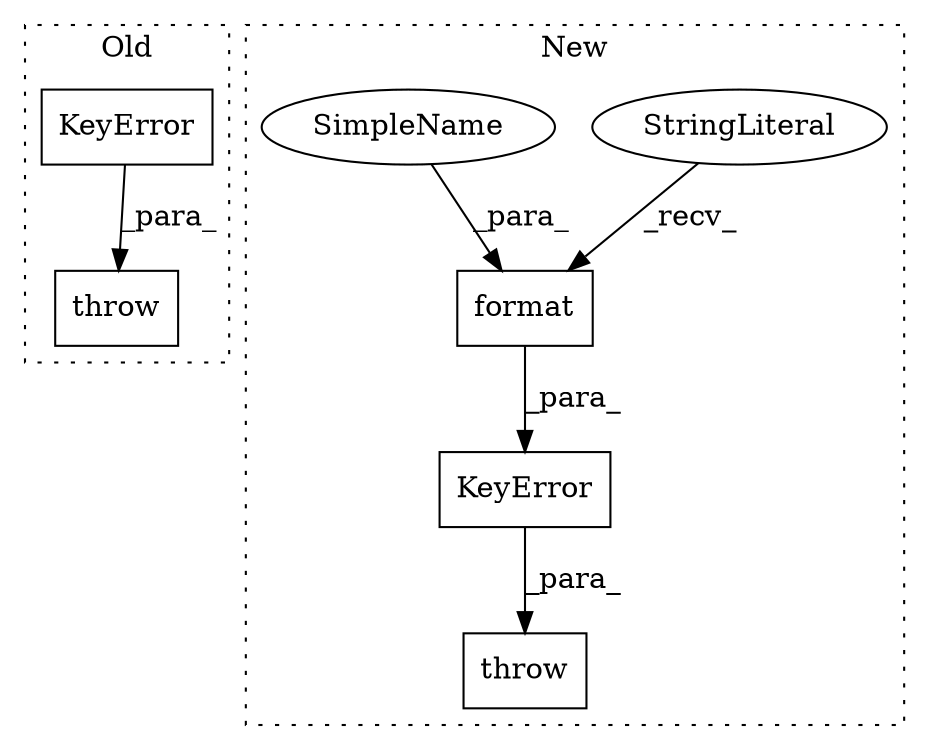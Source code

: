 digraph G {
subgraph cluster0 {
1 [label="KeyError" a="32" s="8645,8707" l="9,1" shape="box"];
4 [label="throw" a="53" s="8639" l="6" shape="box"];
label = "Old";
style="dotted";
}
subgraph cluster1 {
2 [label="format" a="32" s="8701,8712" l="7,1" shape="box"];
3 [label="StringLiteral" a="45" s="8654" l="46" shape="ellipse"];
5 [label="throw" a="53" s="8639" l="6" shape="box"];
6 [label="KeyError" a="32" s="8645,8713" l="9,1" shape="box"];
7 [label="SimpleName" a="42" s="8708" l="4" shape="ellipse"];
label = "New";
style="dotted";
}
1 -> 4 [label="_para_"];
2 -> 6 [label="_para_"];
3 -> 2 [label="_recv_"];
6 -> 5 [label="_para_"];
7 -> 2 [label="_para_"];
}